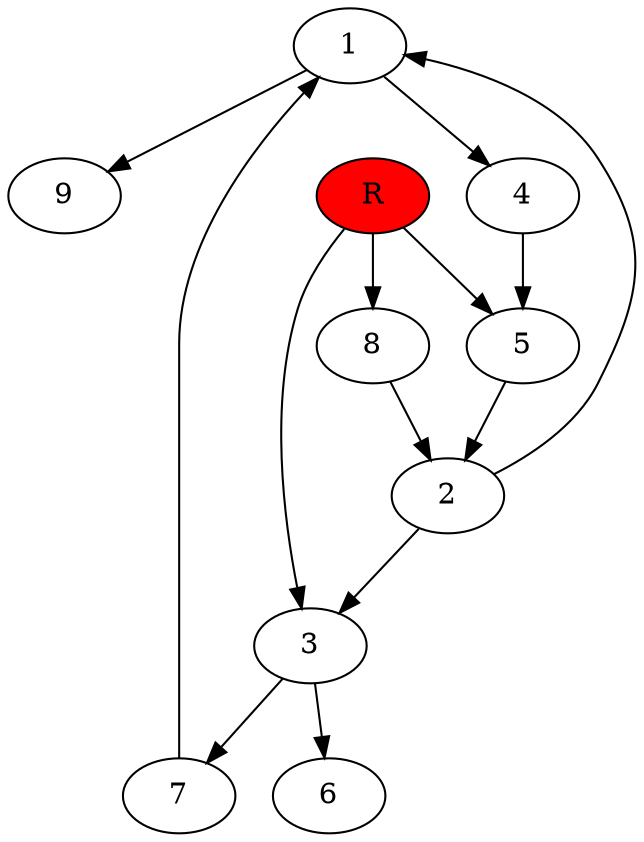 digraph prb47346 {
	1
	2
	3
	4
	5
	6
	7
	8
	R [fillcolor="#ff0000" style=filled]
	1 -> 4
	1 -> 9
	2 -> 1
	2 -> 3
	3 -> 6
	3 -> 7
	4 -> 5
	5 -> 2
	7 -> 1
	8 -> 2
	R -> 3
	R -> 5
	R -> 8
}
